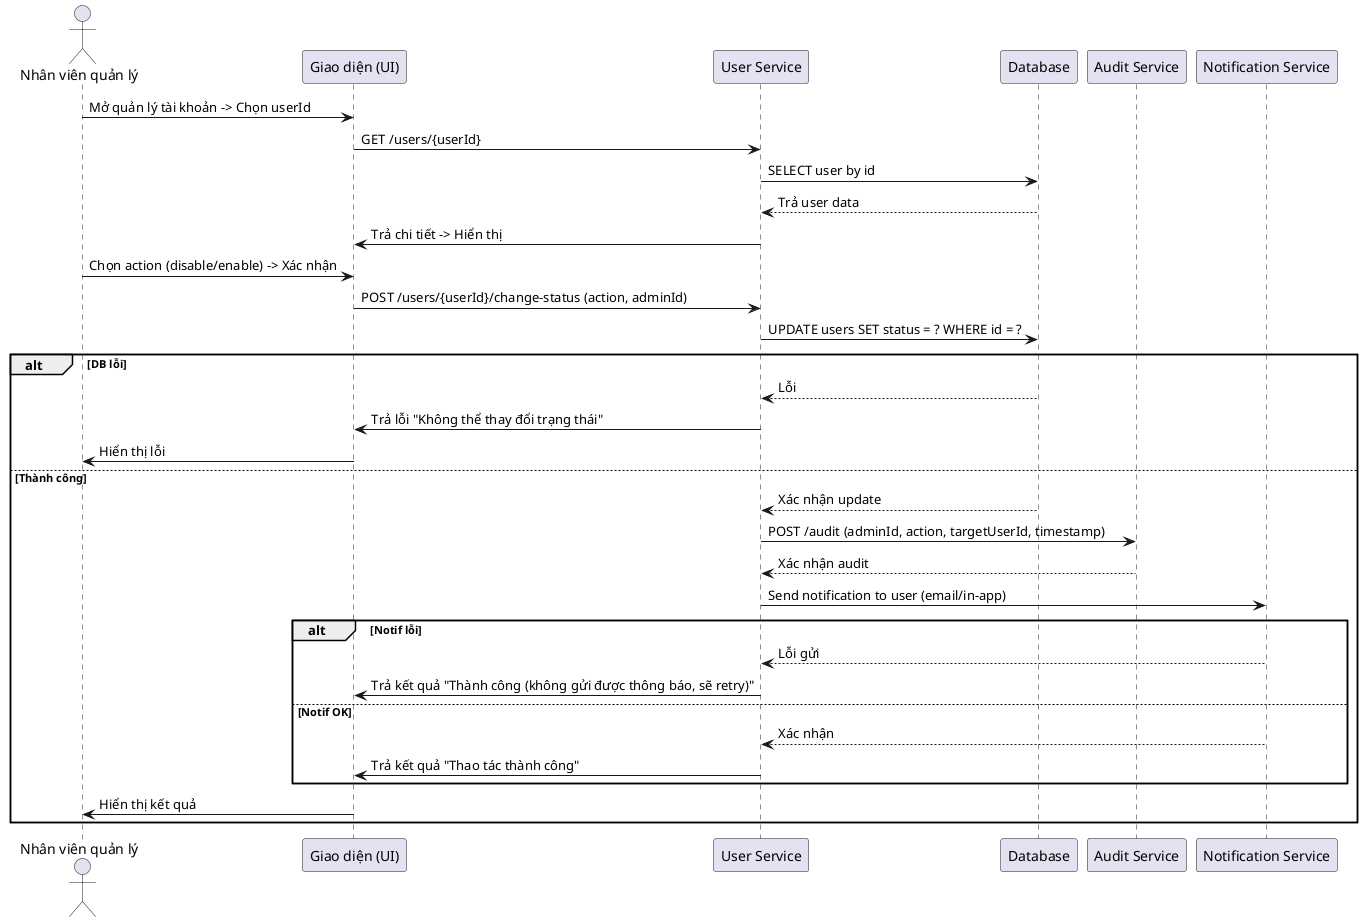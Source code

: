@startuml vo-hieu-hoa-kich-hoat-tai-khoan
actor "Nhân viên quản lý" as Admin
participant "Giao diện (UI)" as UI
participant "User Service" as UserSvc
participant "Database" as DB
participant "Audit Service" as Audit
participant "Notification Service" as Notif

Admin -> UI: Mở quản lý tài khoản -> Chọn userId
UI -> UserSvc: GET /users/{userId}
UserSvc -> DB: SELECT user by id
DB --> UserSvc: Trả user data
UserSvc -> UI: Trả chi tiết -> Hiển thị
Admin -> UI: Chọn action (disable/enable) -> Xác nhận
UI -> UserSvc: POST /users/{userId}/change-status (action, adminId)
UserSvc -> DB: UPDATE users SET status = ? WHERE id = ?
alt DB lỗi
  DB --> UserSvc: Lỗi
  UserSvc -> UI: Trả lỗi "Không thể thay đổi trạng thái"
  UI -> Admin: Hiển thị lỗi
else Thành công
  DB --> UserSvc: Xác nhận update
  UserSvc -> Audit: POST /audit (adminId, action, targetUserId, timestamp)
  Audit --> UserSvc: Xác nhận audit
  UserSvc -> Notif: Send notification to user (email/in-app)
  alt Notif lỗi
    Notif --> UserSvc: Lỗi gửi
    UserSvc -> UI: Trả kết quả "Thành công (không gửi được thông báo, sẽ retry)"
  else Notif OK
    Notif --> UserSvc: Xác nhận
    UserSvc -> UI: Trả kết quả "Thao tác thành công"
  end
  UI -> Admin: Hiển thị kết quả
end
@enduml